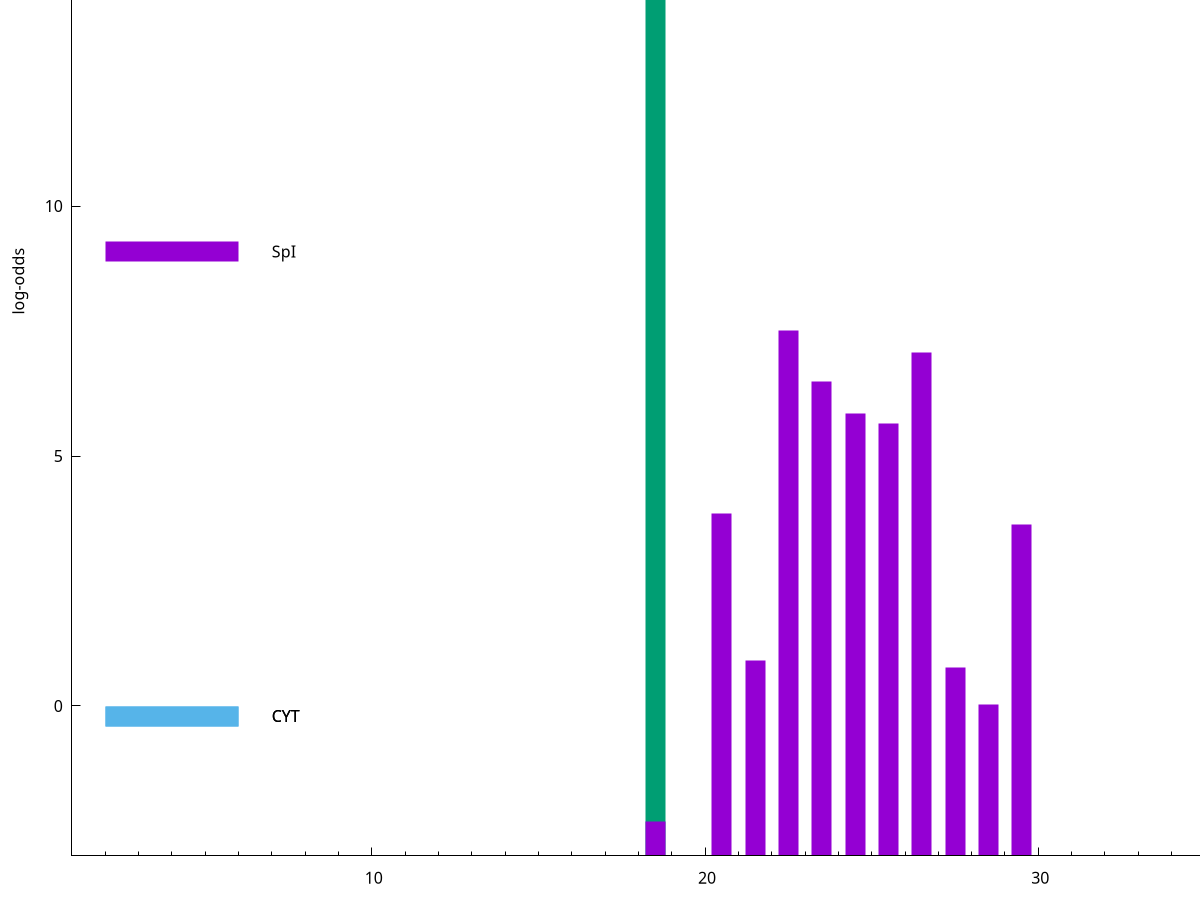 set title "LipoP predictions for SRR5666568.gff"
set size 2., 1.4
set xrange [1:70] 
set mxtics 10
set yrange [-3:20]
set y2range [0:23]
set ylabel "log-odds"
set term postscript eps color solid "Helvetica" 30
set output "SRR5666568.gff636.eps"
set arrow from 2,14.9476 to 6,14.9476 nohead lt 2 lw 20
set label "SpII" at 7,14.9476
set arrow from 2,9.09359 to 6,9.09359 nohead lt 1 lw 20
set label "SpI" at 7,9.09359
set arrow from 2,-0.200913 to 6,-0.200913 nohead lt 3 lw 20
set label "CYT" at 7,-0.200913
set arrow from 2,-0.200913 to 6,-0.200913 nohead lt 3 lw 20
set label "CYT" at 7,-0.200913
set arrow from 2,14.9476 to 6,14.9476 nohead lt 2 lw 20
set label "SpII" at 7,14.9476
# NOTE: The scores below are the log-odds scores with the threshold
# NOTE: subtracted (a hack to make gnuplot make the histogram all
# NOTE: look nice).
plot "-" axes x1y2 title "" with impulses lt 2 lw 20, "-" axes x1y2 title "" with impulses lt 1 lw 20
18.500000 17.947600
e
22.500000 10.504610
26.500000 10.079400
23.500000 9.499100
24.500000 8.842420
25.500000 8.643050
20.500000 6.850130
29.500000 6.621620
21.500000 3.913951
27.500000 3.776035
28.500000 3.035030
18.500000 0.696060
e
exit
